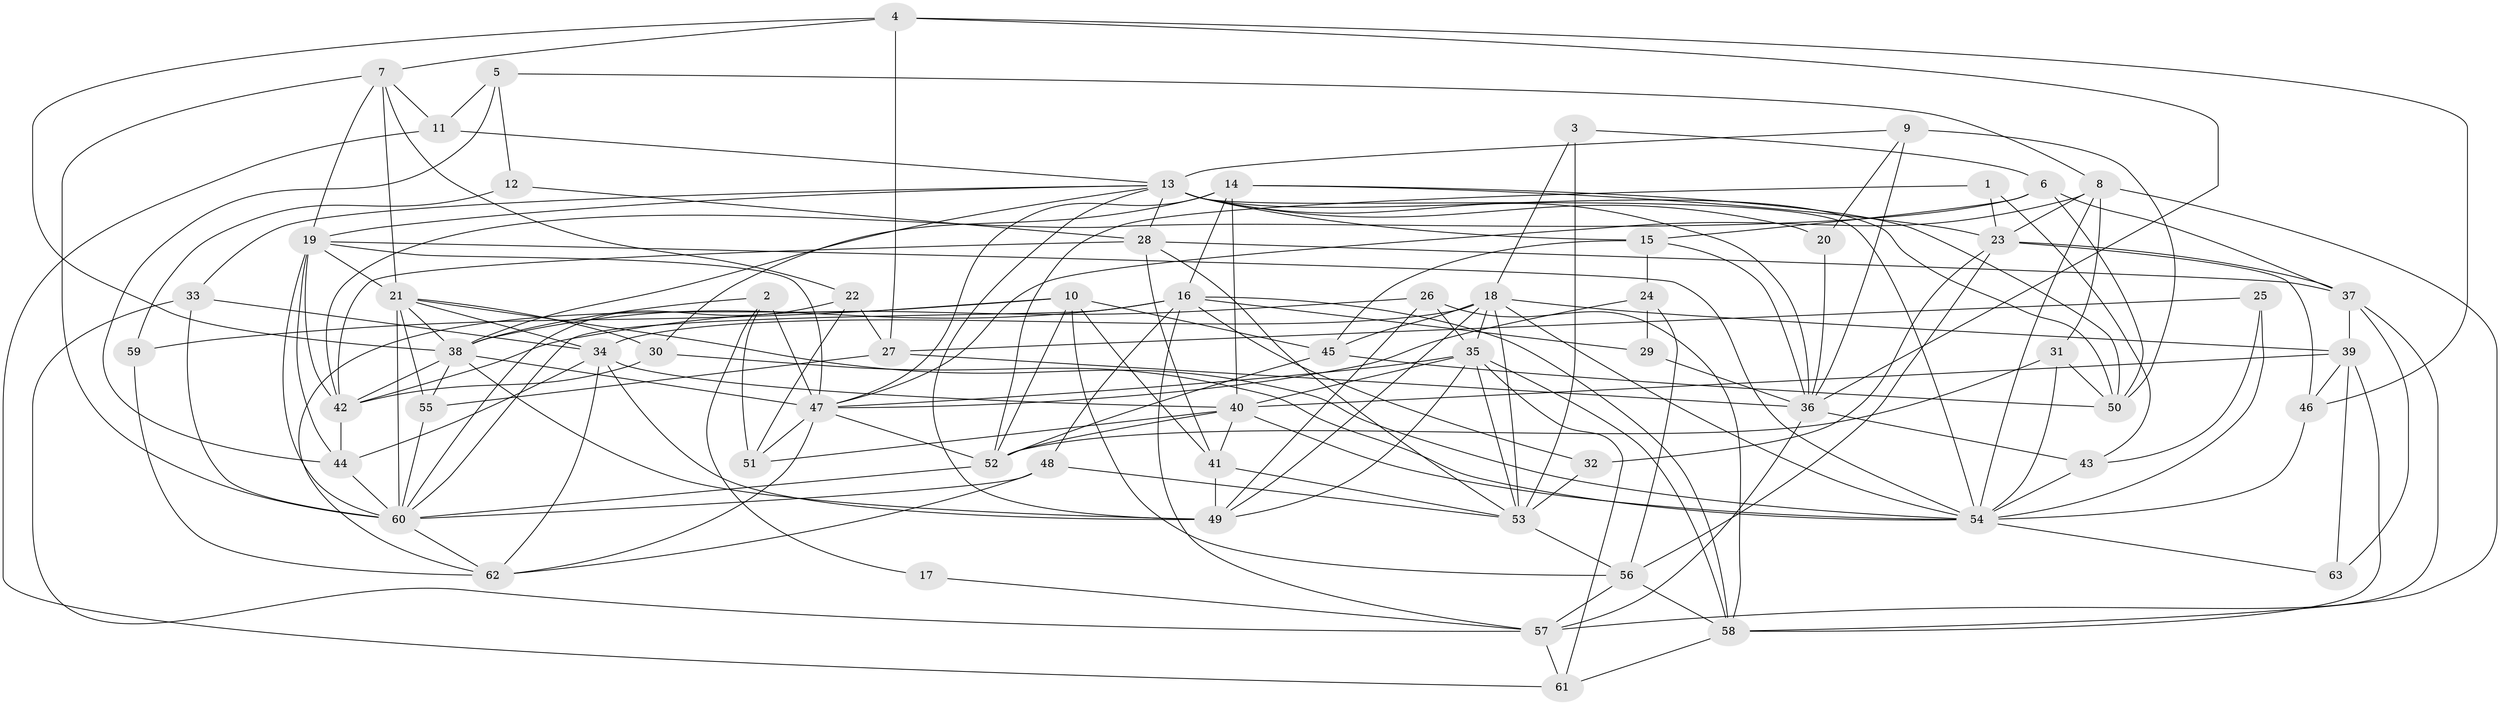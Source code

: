 // original degree distribution, {5: 0.15079365079365079, 3: 0.3333333333333333, 4: 0.30158730158730157, 2: 0.0873015873015873, 6: 0.06349206349206349, 7: 0.03968253968253968, 8: 0.007936507936507936, 9: 0.015873015873015872}
// Generated by graph-tools (version 1.1) at 2025/02/03/09/25 03:02:00]
// undirected, 63 vertices, 178 edges
graph export_dot {
graph [start="1"]
  node [color=gray90,style=filled];
  1;
  2;
  3;
  4;
  5;
  6;
  7;
  8;
  9;
  10;
  11;
  12;
  13;
  14;
  15;
  16;
  17;
  18;
  19;
  20;
  21;
  22;
  23;
  24;
  25;
  26;
  27;
  28;
  29;
  30;
  31;
  32;
  33;
  34;
  35;
  36;
  37;
  38;
  39;
  40;
  41;
  42;
  43;
  44;
  45;
  46;
  47;
  48;
  49;
  50;
  51;
  52;
  53;
  54;
  55;
  56;
  57;
  58;
  59;
  60;
  61;
  62;
  63;
  1 -- 23 [weight=1.0];
  1 -- 43 [weight=1.0];
  1 -- 52 [weight=1.0];
  2 -- 17 [weight=1.0];
  2 -- 38 [weight=1.0];
  2 -- 47 [weight=1.0];
  2 -- 51 [weight=1.0];
  3 -- 6 [weight=1.0];
  3 -- 18 [weight=1.0];
  3 -- 53 [weight=2.0];
  4 -- 7 [weight=1.0];
  4 -- 27 [weight=1.0];
  4 -- 36 [weight=1.0];
  4 -- 38 [weight=1.0];
  4 -- 46 [weight=1.0];
  5 -- 8 [weight=1.0];
  5 -- 11 [weight=1.0];
  5 -- 12 [weight=1.0];
  5 -- 44 [weight=1.0];
  6 -- 15 [weight=1.0];
  6 -- 37 [weight=1.0];
  6 -- 42 [weight=1.0];
  6 -- 50 [weight=1.0];
  7 -- 11 [weight=1.0];
  7 -- 19 [weight=1.0];
  7 -- 21 [weight=1.0];
  7 -- 22 [weight=1.0];
  7 -- 60 [weight=1.0];
  8 -- 23 [weight=1.0];
  8 -- 31 [weight=1.0];
  8 -- 47 [weight=1.0];
  8 -- 54 [weight=1.0];
  8 -- 58 [weight=1.0];
  9 -- 13 [weight=1.0];
  9 -- 20 [weight=1.0];
  9 -- 36 [weight=1.0];
  9 -- 50 [weight=1.0];
  10 -- 41 [weight=1.0];
  10 -- 45 [weight=1.0];
  10 -- 52 [weight=1.0];
  10 -- 56 [weight=1.0];
  10 -- 59 [weight=1.0];
  10 -- 62 [weight=1.0];
  11 -- 13 [weight=1.0];
  11 -- 61 [weight=1.0];
  12 -- 28 [weight=1.0];
  12 -- 59 [weight=1.0];
  13 -- 15 [weight=1.0];
  13 -- 19 [weight=1.0];
  13 -- 20 [weight=1.0];
  13 -- 28 [weight=1.0];
  13 -- 33 [weight=1.0];
  13 -- 36 [weight=1.0];
  13 -- 38 [weight=1.0];
  13 -- 49 [weight=1.0];
  13 -- 50 [weight=1.0];
  13 -- 54 [weight=1.0];
  14 -- 16 [weight=1.0];
  14 -- 23 [weight=1.0];
  14 -- 30 [weight=1.0];
  14 -- 40 [weight=1.0];
  14 -- 47 [weight=1.0];
  14 -- 50 [weight=1.0];
  15 -- 24 [weight=1.0];
  15 -- 36 [weight=1.0];
  15 -- 45 [weight=1.0];
  16 -- 29 [weight=1.0];
  16 -- 32 [weight=1.0];
  16 -- 38 [weight=1.0];
  16 -- 48 [weight=1.0];
  16 -- 57 [weight=1.0];
  16 -- 58 [weight=1.0];
  16 -- 60 [weight=1.0];
  17 -- 57 [weight=1.0];
  18 -- 34 [weight=1.0];
  18 -- 35 [weight=1.0];
  18 -- 39 [weight=1.0];
  18 -- 45 [weight=1.0];
  18 -- 49 [weight=1.0];
  18 -- 53 [weight=1.0];
  18 -- 54 [weight=1.0];
  19 -- 21 [weight=1.0];
  19 -- 42 [weight=1.0];
  19 -- 44 [weight=1.0];
  19 -- 47 [weight=1.0];
  19 -- 54 [weight=1.0];
  19 -- 60 [weight=1.0];
  20 -- 36 [weight=1.0];
  21 -- 30 [weight=1.0];
  21 -- 34 [weight=1.0];
  21 -- 38 [weight=1.0];
  21 -- 54 [weight=1.0];
  21 -- 55 [weight=1.0];
  21 -- 60 [weight=2.0];
  22 -- 27 [weight=1.0];
  22 -- 51 [weight=1.0];
  22 -- 60 [weight=1.0];
  23 -- 32 [weight=1.0];
  23 -- 37 [weight=1.0];
  23 -- 46 [weight=1.0];
  23 -- 56 [weight=1.0];
  24 -- 29 [weight=1.0];
  24 -- 47 [weight=1.0];
  24 -- 56 [weight=1.0];
  25 -- 27 [weight=1.0];
  25 -- 43 [weight=1.0];
  25 -- 54 [weight=1.0];
  26 -- 35 [weight=1.0];
  26 -- 42 [weight=1.0];
  26 -- 49 [weight=1.0];
  26 -- 58 [weight=1.0];
  27 -- 36 [weight=1.0];
  27 -- 55 [weight=1.0];
  28 -- 37 [weight=1.0];
  28 -- 41 [weight=1.0];
  28 -- 42 [weight=1.0];
  28 -- 53 [weight=1.0];
  29 -- 36 [weight=2.0];
  30 -- 42 [weight=1.0];
  30 -- 54 [weight=1.0];
  31 -- 50 [weight=1.0];
  31 -- 52 [weight=1.0];
  31 -- 54 [weight=1.0];
  32 -- 53 [weight=2.0];
  33 -- 34 [weight=1.0];
  33 -- 57 [weight=1.0];
  33 -- 60 [weight=1.0];
  34 -- 40 [weight=1.0];
  34 -- 44 [weight=1.0];
  34 -- 49 [weight=1.0];
  34 -- 62 [weight=1.0];
  35 -- 40 [weight=1.0];
  35 -- 47 [weight=1.0];
  35 -- 49 [weight=1.0];
  35 -- 53 [weight=2.0];
  35 -- 58 [weight=1.0];
  35 -- 61 [weight=1.0];
  36 -- 43 [weight=2.0];
  36 -- 57 [weight=1.0];
  37 -- 39 [weight=1.0];
  37 -- 57 [weight=1.0];
  37 -- 63 [weight=1.0];
  38 -- 42 [weight=1.0];
  38 -- 47 [weight=1.0];
  38 -- 49 [weight=1.0];
  38 -- 55 [weight=1.0];
  39 -- 40 [weight=2.0];
  39 -- 46 [weight=2.0];
  39 -- 58 [weight=1.0];
  39 -- 63 [weight=1.0];
  40 -- 41 [weight=1.0];
  40 -- 51 [weight=1.0];
  40 -- 52 [weight=1.0];
  40 -- 54 [weight=1.0];
  41 -- 49 [weight=1.0];
  41 -- 53 [weight=1.0];
  42 -- 44 [weight=1.0];
  43 -- 54 [weight=1.0];
  44 -- 60 [weight=1.0];
  45 -- 50 [weight=1.0];
  45 -- 52 [weight=1.0];
  46 -- 54 [weight=1.0];
  47 -- 51 [weight=2.0];
  47 -- 52 [weight=1.0];
  47 -- 62 [weight=1.0];
  48 -- 53 [weight=1.0];
  48 -- 60 [weight=1.0];
  48 -- 62 [weight=1.0];
  52 -- 60 [weight=1.0];
  53 -- 56 [weight=1.0];
  54 -- 63 [weight=1.0];
  55 -- 60 [weight=1.0];
  56 -- 57 [weight=1.0];
  56 -- 58 [weight=1.0];
  57 -- 61 [weight=1.0];
  58 -- 61 [weight=1.0];
  59 -- 62 [weight=1.0];
  60 -- 62 [weight=1.0];
}
